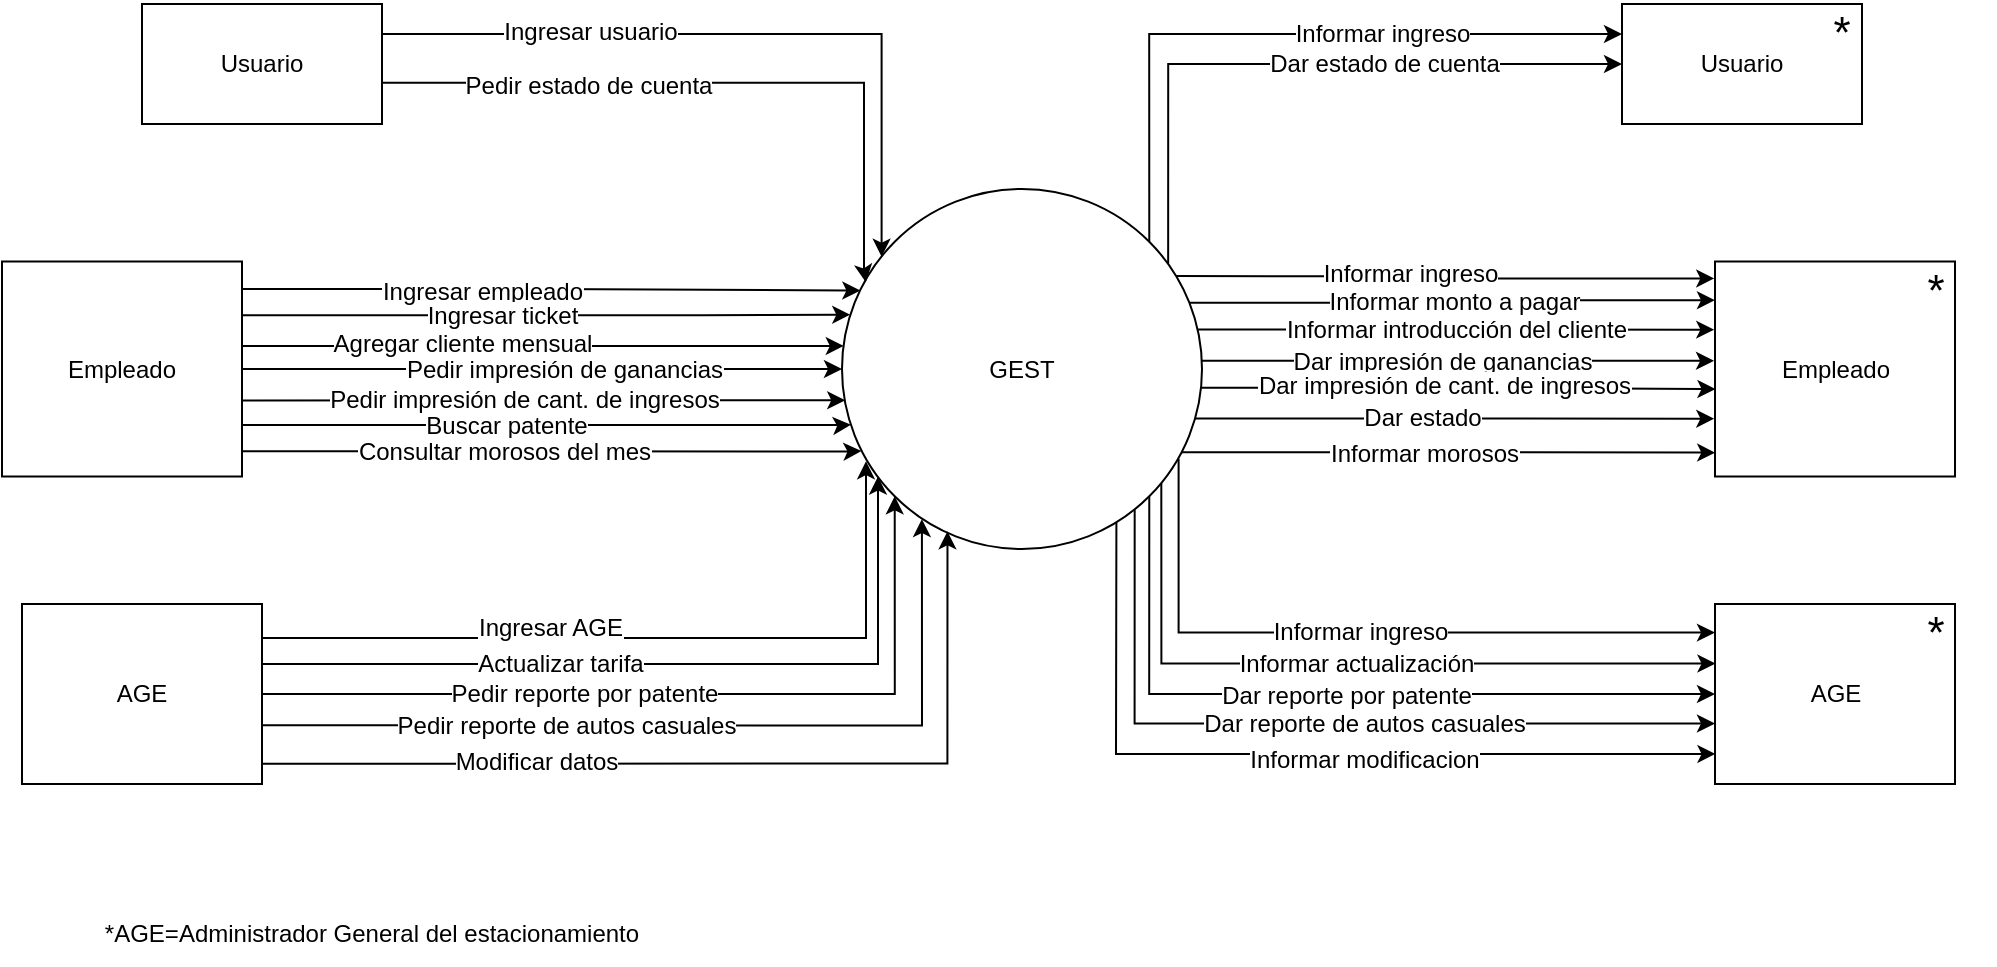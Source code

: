 <mxfile version="20.4.1" type="device"><diagram id="mj-sZGtwab-Zc2zMrdfX" name="Página-1"><mxGraphModel dx="1411" dy="1141" grid="1" gridSize="10" guides="1" tooltips="1" connect="1" arrows="1" fold="1" page="1" pageScale="1" pageWidth="827" pageHeight="1169" math="0" shadow="0"><root><mxCell id="0"/><mxCell id="1" parent="0"/><mxCell id="SJXuo39U6lnGnWkZsZ9y-58" value="Empleado" style="rounded=0;whiteSpace=wrap;html=1;" vertex="1" parent="1"><mxGeometry x="856.5" y="358.75" width="120" height="107.5" as="geometry"/></mxCell><mxCell id="SJXuo39U6lnGnWkZsZ9y-22" style="edgeStyle=orthogonalEdgeStyle;rounded=0;orthogonalLoop=1;jettySize=auto;html=1;exitX=1;exitY=0;exitDx=0;exitDy=0;entryX=0;entryY=0.25;entryDx=0;entryDy=0;fontSize=12;" edge="1" parent="1" source="SJXuo39U6lnGnWkZsZ9y-1" target="SJXuo39U6lnGnWkZsZ9y-8"><mxGeometry relative="1" as="geometry"><Array as="points"><mxPoint x="574" y="245"/></Array></mxGeometry></mxCell><mxCell id="SJXuo39U6lnGnWkZsZ9y-23" value="Informar ingreso" style="edgeLabel;html=1;align=center;verticalAlign=middle;resizable=0;points=[];fontSize=12;" vertex="1" connectable="0" parent="SJXuo39U6lnGnWkZsZ9y-22"><mxGeometry x="0.111" y="-1" relative="1" as="geometry"><mxPoint x="31" y="-1" as="offset"/></mxGeometry></mxCell><mxCell id="SJXuo39U6lnGnWkZsZ9y-24" style="edgeStyle=orthogonalEdgeStyle;rounded=0;orthogonalLoop=1;jettySize=auto;html=1;entryX=0;entryY=0.5;entryDx=0;entryDy=0;fontSize=12;exitX=0.906;exitY=0.213;exitDx=0;exitDy=0;exitPerimeter=0;" edge="1" parent="1" source="SJXuo39U6lnGnWkZsZ9y-1" target="SJXuo39U6lnGnWkZsZ9y-8"><mxGeometry relative="1" as="geometry"><Array as="points"><mxPoint x="583" y="260"/></Array></mxGeometry></mxCell><mxCell id="SJXuo39U6lnGnWkZsZ9y-25" value="Dar estado de cuenta" style="edgeLabel;html=1;align=center;verticalAlign=middle;resizable=0;points=[];fontSize=12;" vertex="1" connectable="0" parent="SJXuo39U6lnGnWkZsZ9y-24"><mxGeometry x="0.104" y="-2" relative="1" as="geometry"><mxPoint x="27" y="-2" as="offset"/></mxGeometry></mxCell><mxCell id="SJXuo39U6lnGnWkZsZ9y-28" style="edgeStyle=orthogonalEdgeStyle;rounded=0;orthogonalLoop=1;jettySize=auto;html=1;entryX=-0.003;entryY=0.079;entryDx=0;entryDy=0;fontSize=12;exitX=0.926;exitY=0.242;exitDx=0;exitDy=0;exitPerimeter=0;entryPerimeter=0;" edge="1" parent="1" source="SJXuo39U6lnGnWkZsZ9y-1" target="SJXuo39U6lnGnWkZsZ9y-58"><mxGeometry relative="1" as="geometry"><mxPoint x="856.5" y="385" as="targetPoint"/></mxGeometry></mxCell><mxCell id="SJXuo39U6lnGnWkZsZ9y-31" value="Informar ingreso" style="edgeLabel;html=1;align=center;verticalAlign=middle;resizable=0;points=[];fontSize=12;" vertex="1" connectable="0" parent="SJXuo39U6lnGnWkZsZ9y-28"><mxGeometry x="-0.135" y="1" relative="1" as="geometry"><mxPoint as="offset"/></mxGeometry></mxCell><mxCell id="SJXuo39U6lnGnWkZsZ9y-29" value="Informar monto a pagar" style="edgeStyle=orthogonalEdgeStyle;rounded=0;orthogonalLoop=1;jettySize=auto;html=1;fontSize=12;exitX=0.965;exitY=0.316;exitDx=0;exitDy=0;exitPerimeter=0;entryX=0;entryY=0.18;entryDx=0;entryDy=0;entryPerimeter=0;" edge="1" parent="1" source="SJXuo39U6lnGnWkZsZ9y-1" target="SJXuo39U6lnGnWkZsZ9y-58"><mxGeometry relative="1" as="geometry"><mxPoint x="850" y="377" as="targetPoint"/></mxGeometry></mxCell><mxCell id="SJXuo39U6lnGnWkZsZ9y-30" value="Informar introducción del cliente" style="edgeStyle=orthogonalEdgeStyle;rounded=0;orthogonalLoop=1;jettySize=auto;html=1;entryX=-0.003;entryY=0.317;entryDx=0;entryDy=0;fontSize=12;exitX=0.985;exitY=0.39;exitDx=0;exitDy=0;exitPerimeter=0;entryPerimeter=0;" edge="1" parent="1" source="SJXuo39U6lnGnWkZsZ9y-1" target="SJXuo39U6lnGnWkZsZ9y-58"><mxGeometry relative="1" as="geometry"><mxPoint x="856.5" y="435" as="targetPoint"/></mxGeometry></mxCell><mxCell id="SJXuo39U6lnGnWkZsZ9y-34" value="Dar reporte de autos casuales" style="edgeStyle=orthogonalEdgeStyle;rounded=0;orthogonalLoop=1;jettySize=auto;html=1;exitX=0.813;exitY=0.888;exitDx=0;exitDy=0;fontSize=12;exitPerimeter=0;entryX=0;entryY=0.664;entryDx=0;entryDy=0;entryPerimeter=0;" edge="1" parent="1" source="SJXuo39U6lnGnWkZsZ9y-1" target="SJXuo39U6lnGnWkZsZ9y-42"><mxGeometry x="0.119" relative="1" as="geometry"><mxPoint x="856" y="525" as="targetPoint"/><Array as="points"><mxPoint x="566" y="590"/></Array><mxPoint as="offset"/></mxGeometry></mxCell><mxCell id="SJXuo39U6lnGnWkZsZ9y-35" style="edgeStyle=orthogonalEdgeStyle;rounded=0;orthogonalLoop=1;jettySize=auto;html=1;exitX=1;exitY=1;exitDx=0;exitDy=0;entryX=0;entryY=0.5;entryDx=0;entryDy=0;fontSize=12;" edge="1" parent="1" source="SJXuo39U6lnGnWkZsZ9y-1" target="SJXuo39U6lnGnWkZsZ9y-42"><mxGeometry relative="1" as="geometry"><mxPoint x="856.5" y="505" as="targetPoint"/><Array as="points"><mxPoint x="574" y="575"/></Array></mxGeometry></mxCell><mxCell id="SJXuo39U6lnGnWkZsZ9y-47" value="Dar reporte por patente" style="edgeLabel;html=1;align=center;verticalAlign=middle;resizable=0;points=[];fontSize=12;" vertex="1" connectable="0" parent="SJXuo39U6lnGnWkZsZ9y-35"><mxGeometry x="0.034" y="-1" relative="1" as="geometry"><mxPoint as="offset"/></mxGeometry></mxCell><mxCell id="SJXuo39U6lnGnWkZsZ9y-43" style="edgeStyle=orthogonalEdgeStyle;rounded=0;orthogonalLoop=1;jettySize=auto;html=1;exitX=0.762;exitY=0.921;exitDx=0;exitDy=0;entryX=0.002;entryY=0.833;entryDx=0;entryDy=0;fontSize=12;exitPerimeter=0;entryPerimeter=0;" edge="1" parent="1" source="SJXuo39U6lnGnWkZsZ9y-1" target="SJXuo39U6lnGnWkZsZ9y-42"><mxGeometry relative="1" as="geometry"><Array as="points"><mxPoint x="557" y="490"/><mxPoint x="557" y="540"/></Array></mxGeometry></mxCell><mxCell id="SJXuo39U6lnGnWkZsZ9y-48" value="Informar modificacion" style="edgeLabel;html=1;align=center;verticalAlign=middle;resizable=0;points=[];fontSize=12;" vertex="1" connectable="0" parent="SJXuo39U6lnGnWkZsZ9y-43"><mxGeometry x="0.076" y="-3" relative="1" as="geometry"><mxPoint x="16" as="offset"/></mxGeometry></mxCell><mxCell id="SJXuo39U6lnGnWkZsZ9y-44" style="edgeStyle=orthogonalEdgeStyle;rounded=0;orthogonalLoop=1;jettySize=auto;html=1;entryX=0.002;entryY=0.331;entryDx=0;entryDy=0;entryPerimeter=0;fontSize=12;exitX=0.887;exitY=0.816;exitDx=0;exitDy=0;exitPerimeter=0;" edge="1" parent="1" source="SJXuo39U6lnGnWkZsZ9y-1" target="SJXuo39U6lnGnWkZsZ9y-42"><mxGeometry relative="1" as="geometry"><mxPoint x="580" y="475" as="sourcePoint"/><Array as="points"><mxPoint x="580" y="560"/></Array></mxGeometry></mxCell><mxCell id="SJXuo39U6lnGnWkZsZ9y-46" value="Informar actualización" style="edgeLabel;html=1;align=center;verticalAlign=middle;resizable=0;points=[];fontSize=12;" vertex="1" connectable="0" parent="SJXuo39U6lnGnWkZsZ9y-44"><mxGeometry x="0.017" relative="1" as="geometry"><mxPoint as="offset"/></mxGeometry></mxCell><mxCell id="SJXuo39U6lnGnWkZsZ9y-45" value="Informar ingreso" style="edgeStyle=orthogonalEdgeStyle;rounded=0;orthogonalLoop=1;jettySize=auto;html=1;exitX=0.935;exitY=0.749;exitDx=0;exitDy=0;entryX=0;entryY=0.159;entryDx=0;entryDy=0;entryPerimeter=0;fontSize=12;exitPerimeter=0;" edge="1" parent="1" source="SJXuo39U6lnGnWkZsZ9y-1" target="SJXuo39U6lnGnWkZsZ9y-42"><mxGeometry relative="1" as="geometry"><Array as="points"><mxPoint x="588" y="544"/></Array></mxGeometry></mxCell><mxCell id="SJXuo39U6lnGnWkZsZ9y-59" style="edgeStyle=orthogonalEdgeStyle;rounded=0;orthogonalLoop=1;jettySize=auto;html=1;entryX=-0.004;entryY=0.462;entryDx=0;entryDy=0;fontSize=12;exitX=0.998;exitY=0.477;exitDx=0;exitDy=0;exitPerimeter=0;entryPerimeter=0;" edge="1" parent="1" source="SJXuo39U6lnGnWkZsZ9y-1" target="SJXuo39U6lnGnWkZsZ9y-58"><mxGeometry relative="1" as="geometry"/></mxCell><mxCell id="SJXuo39U6lnGnWkZsZ9y-63" value="Dar impresión de ganancias" style="edgeLabel;html=1;align=center;verticalAlign=middle;resizable=0;points=[];fontSize=12;" vertex="1" connectable="0" parent="SJXuo39U6lnGnWkZsZ9y-59"><mxGeometry x="-0.18" relative="1" as="geometry"><mxPoint x="15" as="offset"/></mxGeometry></mxCell><mxCell id="SJXuo39U6lnGnWkZsZ9y-60" style="edgeStyle=orthogonalEdgeStyle;rounded=0;orthogonalLoop=1;jettySize=auto;html=1;entryX=0.002;entryY=0.593;entryDx=0;entryDy=0;entryPerimeter=0;fontSize=12;exitX=0.997;exitY=0.552;exitDx=0;exitDy=0;exitPerimeter=0;" edge="1" parent="1" source="SJXuo39U6lnGnWkZsZ9y-1" target="SJXuo39U6lnGnWkZsZ9y-58"><mxGeometry relative="1" as="geometry"><Array as="points"/></mxGeometry></mxCell><mxCell id="SJXuo39U6lnGnWkZsZ9y-64" value="Dar&amp;nbsp;impresión de cant. de ingresos" style="edgeLabel;html=1;align=center;verticalAlign=middle;resizable=0;points=[];fontSize=12;" vertex="1" connectable="0" parent="SJXuo39U6lnGnWkZsZ9y-60"><mxGeometry x="-0.125" y="1" relative="1" as="geometry"><mxPoint x="8" as="offset"/></mxGeometry></mxCell><mxCell id="SJXuo39U6lnGnWkZsZ9y-61" value="Dar estado" style="edgeStyle=orthogonalEdgeStyle;rounded=0;orthogonalLoop=1;jettySize=auto;html=1;entryX=-0.003;entryY=0.731;entryDx=0;entryDy=0;entryPerimeter=0;fontSize=12;" edge="1" parent="1" source="SJXuo39U6lnGnWkZsZ9y-1" target="SJXuo39U6lnGnWkZsZ9y-58"><mxGeometry x="-0.126" relative="1" as="geometry"><Array as="points"><mxPoint x="728" y="437"/></Array><mxPoint as="offset"/></mxGeometry></mxCell><mxCell id="SJXuo39U6lnGnWkZsZ9y-62" style="edgeStyle=orthogonalEdgeStyle;rounded=0;orthogonalLoop=1;jettySize=auto;html=1;entryX=0.001;entryY=0.889;entryDx=0;entryDy=0;entryPerimeter=0;fontSize=12;exitX=0.943;exitY=0.731;exitDx=0;exitDy=0;exitPerimeter=0;" edge="1" parent="1" source="SJXuo39U6lnGnWkZsZ9y-1" target="SJXuo39U6lnGnWkZsZ9y-58"><mxGeometry relative="1" as="geometry"/></mxCell><mxCell id="SJXuo39U6lnGnWkZsZ9y-65" value="Informar morosos" style="edgeLabel;html=1;align=center;verticalAlign=middle;resizable=0;points=[];fontSize=12;" vertex="1" connectable="0" parent="SJXuo39U6lnGnWkZsZ9y-62"><mxGeometry x="-0.125" y="-1" relative="1" as="geometry"><mxPoint x="4" as="offset"/></mxGeometry></mxCell><mxCell id="SJXuo39U6lnGnWkZsZ9y-1" value="GEST" style="ellipse;whiteSpace=wrap;html=1;aspect=fixed;" vertex="1" parent="1"><mxGeometry x="420" y="322.5" width="180" height="180" as="geometry"/></mxCell><mxCell id="SJXuo39U6lnGnWkZsZ9y-15" style="edgeStyle=orthogonalEdgeStyle;rounded=0;orthogonalLoop=1;jettySize=auto;html=1;fontSize=22;exitX=1;exitY=0.25;exitDx=0;exitDy=0;entryX=0.11;entryY=0.188;entryDx=0;entryDy=0;entryPerimeter=0;" edge="1" parent="1" source="SJXuo39U6lnGnWkZsZ9y-4" target="SJXuo39U6lnGnWkZsZ9y-1"><mxGeometry relative="1" as="geometry"><Array as="points"><mxPoint x="440" y="245"/></Array></mxGeometry></mxCell><mxCell id="SJXuo39U6lnGnWkZsZ9y-18" value="&lt;font style=&quot;font-size: 12px;&quot;&gt;Ingresar usuario&lt;/font&gt;" style="edgeLabel;html=1;align=center;verticalAlign=middle;resizable=0;points=[];fontSize=21;" vertex="1" connectable="0" parent="SJXuo39U6lnGnWkZsZ9y-15"><mxGeometry x="-0.209" y="3" relative="1" as="geometry"><mxPoint x="-39" y="-2" as="offset"/></mxGeometry></mxCell><mxCell id="SJXuo39U6lnGnWkZsZ9y-20" style="edgeStyle=orthogonalEdgeStyle;rounded=0;orthogonalLoop=1;jettySize=auto;html=1;entryX=0.066;entryY=0.259;entryDx=0;entryDy=0;entryPerimeter=0;fontSize=12;exitX=1.003;exitY=0.657;exitDx=0;exitDy=0;exitPerimeter=0;" edge="1" parent="1" source="SJXuo39U6lnGnWkZsZ9y-4" target="SJXuo39U6lnGnWkZsZ9y-1"><mxGeometry relative="1" as="geometry"><Array as="points"><mxPoint x="431" y="269"/><mxPoint x="431" y="363"/><mxPoint x="432" y="363"/></Array></mxGeometry></mxCell><mxCell id="SJXuo39U6lnGnWkZsZ9y-21" value="Pedir estado de cuenta" style="edgeLabel;html=1;align=center;verticalAlign=middle;resizable=0;points=[];fontSize=12;" vertex="1" connectable="0" parent="SJXuo39U6lnGnWkZsZ9y-20"><mxGeometry x="-0.147" y="-2" relative="1" as="geometry"><mxPoint x="-43" y="-1" as="offset"/></mxGeometry></mxCell><mxCell id="SJXuo39U6lnGnWkZsZ9y-4" value="Usuario" style="rounded=0;whiteSpace=wrap;html=1;" vertex="1" parent="1"><mxGeometry x="70" y="230" width="120" height="60" as="geometry"/></mxCell><mxCell id="SJXuo39U6lnGnWkZsZ9y-16" value="Ingresar empleado" style="edgeStyle=orthogonalEdgeStyle;rounded=0;orthogonalLoop=1;jettySize=auto;html=1;fontSize=12;exitX=0.999;exitY=0.128;exitDx=0;exitDy=0;entryX=0.051;entryY=0.282;entryDx=0;entryDy=0;entryPerimeter=0;exitPerimeter=0;" edge="1" parent="1" source="SJXuo39U6lnGnWkZsZ9y-5" target="SJXuo39U6lnGnWkZsZ9y-1"><mxGeometry x="-0.225" y="-1" relative="1" as="geometry"><mxPoint x="310" y="398" as="targetPoint"/><Array as="points"/><mxPoint as="offset"/></mxGeometry></mxCell><mxCell id="SJXuo39U6lnGnWkZsZ9y-26" value="Ingresar ticket" style="edgeStyle=orthogonalEdgeStyle;rounded=0;orthogonalLoop=1;jettySize=auto;html=1;fontSize=12;exitX=1;exitY=0.25;exitDx=0;exitDy=0;entryX=0.023;entryY=0.349;entryDx=0;entryDy=0;entryPerimeter=0;" edge="1" parent="1" source="SJXuo39U6lnGnWkZsZ9y-5" target="SJXuo39U6lnGnWkZsZ9y-1"><mxGeometry x="-0.145" relative="1" as="geometry"><mxPoint x="400" y="380" as="targetPoint"/><Array as="points"><mxPoint x="350" y="385"/><mxPoint x="350" y="385"/></Array><mxPoint as="offset"/></mxGeometry></mxCell><mxCell id="SJXuo39U6lnGnWkZsZ9y-27" value="Agregar cliente mensual" style="edgeStyle=orthogonalEdgeStyle;rounded=0;orthogonalLoop=1;jettySize=auto;html=1;exitX=1.003;exitY=0.393;exitDx=0;exitDy=0;entryX=0.005;entryY=0.436;entryDx=0;entryDy=0;entryPerimeter=0;fontSize=12;exitPerimeter=0;" edge="1" parent="1" source="SJXuo39U6lnGnWkZsZ9y-5" target="SJXuo39U6lnGnWkZsZ9y-1"><mxGeometry x="-0.27" y="1" relative="1" as="geometry"><Array as="points"/><mxPoint as="offset"/></mxGeometry></mxCell><mxCell id="SJXuo39U6lnGnWkZsZ9y-49" style="edgeStyle=orthogonalEdgeStyle;rounded=0;orthogonalLoop=1;jettySize=auto;html=1;entryX=0;entryY=0.5;entryDx=0;entryDy=0;fontSize=12;exitX=1;exitY=0.5;exitDx=0;exitDy=0;" edge="1" parent="1" source="SJXuo39U6lnGnWkZsZ9y-5" target="SJXuo39U6lnGnWkZsZ9y-1"><mxGeometry relative="1" as="geometry"><Array as="points"><mxPoint x="250" y="412"/><mxPoint x="420" y="413"/></Array></mxGeometry></mxCell><mxCell id="SJXuo39U6lnGnWkZsZ9y-51" value="Pedir impresión de ganancias" style="edgeLabel;html=1;align=center;verticalAlign=middle;resizable=0;points=[];fontSize=12;labelBackgroundColor=default;" vertex="1" connectable="0" parent="SJXuo39U6lnGnWkZsZ9y-49"><mxGeometry x="-0.151" y="-2" relative="1" as="geometry"><mxPoint x="33" y="-2" as="offset"/></mxGeometry></mxCell><mxCell id="SJXuo39U6lnGnWkZsZ9y-52" style="edgeStyle=orthogonalEdgeStyle;rounded=0;orthogonalLoop=1;jettySize=auto;html=1;entryX=0.009;entryY=0.587;entryDx=0;entryDy=0;entryPerimeter=0;fontSize=12;exitX=0.998;exitY=0.646;exitDx=0;exitDy=0;exitPerimeter=0;" edge="1" parent="1" source="SJXuo39U6lnGnWkZsZ9y-5" target="SJXuo39U6lnGnWkZsZ9y-1"><mxGeometry relative="1" as="geometry"><Array as="points"/></mxGeometry></mxCell><mxCell id="SJXuo39U6lnGnWkZsZ9y-53" value="Pedir impresión de cant. de ingresos" style="edgeLabel;html=1;align=center;verticalAlign=middle;resizable=0;points=[];fontSize=12;" vertex="1" connectable="0" parent="SJXuo39U6lnGnWkZsZ9y-52"><mxGeometry x="-0.222" y="-1" relative="1" as="geometry"><mxPoint x="23" y="-1" as="offset"/></mxGeometry></mxCell><mxCell id="SJXuo39U6lnGnWkZsZ9y-54" style="edgeStyle=orthogonalEdgeStyle;rounded=0;orthogonalLoop=1;jettySize=auto;html=1;exitX=1;exitY=0.76;exitDx=0;exitDy=0;fontSize=12;exitPerimeter=0;entryX=0.025;entryY=0.655;entryDx=0;entryDy=0;entryPerimeter=0;" edge="1" parent="1" source="SJXuo39U6lnGnWkZsZ9y-5" target="SJXuo39U6lnGnWkZsZ9y-1"><mxGeometry relative="1" as="geometry"><mxPoint x="423" y="440" as="targetPoint"/><Array as="points"><mxPoint x="423" y="441"/></Array></mxGeometry></mxCell><mxCell id="SJXuo39U6lnGnWkZsZ9y-55" value="Buscar patente" style="edgeLabel;html=1;align=center;verticalAlign=middle;resizable=0;points=[];fontSize=12;" vertex="1" connectable="0" parent="SJXuo39U6lnGnWkZsZ9y-54"><mxGeometry x="-0.329" y="2" relative="1" as="geometry"><mxPoint x="30" y="2" as="offset"/></mxGeometry></mxCell><mxCell id="SJXuo39U6lnGnWkZsZ9y-56" style="edgeStyle=orthogonalEdgeStyle;rounded=0;orthogonalLoop=1;jettySize=auto;html=1;exitX=1;exitY=0.883;exitDx=0;exitDy=0;entryX=0.054;entryY=0.728;entryDx=0;entryDy=0;entryPerimeter=0;fontSize=12;exitPerimeter=0;" edge="1" parent="1" source="SJXuo39U6lnGnWkZsZ9y-5" target="SJXuo39U6lnGnWkZsZ9y-1"><mxGeometry relative="1" as="geometry"><Array as="points"><mxPoint x="425" y="454"/></Array></mxGeometry></mxCell><mxCell id="SJXuo39U6lnGnWkZsZ9y-57" value="Consultar morosos del mes" style="edgeLabel;html=1;align=center;verticalAlign=middle;resizable=0;points=[];fontSize=12;" vertex="1" connectable="0" parent="SJXuo39U6lnGnWkZsZ9y-56"><mxGeometry x="-0.203" relative="1" as="geometry"><mxPoint x="7" as="offset"/></mxGeometry></mxCell><mxCell id="SJXuo39U6lnGnWkZsZ9y-5" value="Empleado" style="rounded=0;whiteSpace=wrap;html=1;" vertex="1" parent="1"><mxGeometry y="358.75" width="120" height="107.5" as="geometry"/></mxCell><mxCell id="SJXuo39U6lnGnWkZsZ9y-17" style="edgeStyle=orthogonalEdgeStyle;rounded=0;orthogonalLoop=1;jettySize=auto;html=1;entryX=0.065;entryY=0.756;entryDx=0;entryDy=0;entryPerimeter=0;fontSize=22;exitX=0.997;exitY=0.189;exitDx=0;exitDy=0;exitPerimeter=0;" edge="1" parent="1" source="SJXuo39U6lnGnWkZsZ9y-6" target="SJXuo39U6lnGnWkZsZ9y-1"><mxGeometry relative="1" as="geometry"><Array as="points"><mxPoint x="432" y="547"/><mxPoint x="432" y="459"/></Array></mxGeometry></mxCell><mxCell id="SJXuo39U6lnGnWkZsZ9y-19" value="Ingresar AGE" style="edgeLabel;html=1;align=center;verticalAlign=middle;resizable=0;points=[];fontSize=12;" vertex="1" connectable="0" parent="SJXuo39U6lnGnWkZsZ9y-17"><mxGeometry x="-0.268" y="-2" relative="1" as="geometry"><mxPoint x="1" y="-7" as="offset"/></mxGeometry></mxCell><mxCell id="SJXuo39U6lnGnWkZsZ9y-32" style="edgeStyle=orthogonalEdgeStyle;rounded=0;orthogonalLoop=1;jettySize=auto;html=1;entryX=0.101;entryY=0.799;entryDx=0;entryDy=0;entryPerimeter=0;fontSize=12;" edge="1" parent="1" target="SJXuo39U6lnGnWkZsZ9y-1"><mxGeometry relative="1" as="geometry"><mxPoint x="130" y="560" as="sourcePoint"/><Array as="points"><mxPoint x="438" y="560"/><mxPoint x="438" y="466"/></Array></mxGeometry></mxCell><mxCell id="SJXuo39U6lnGnWkZsZ9y-33" value="Actualizar tarifa" style="edgeLabel;html=1;align=center;verticalAlign=middle;resizable=0;points=[];fontSize=12;" vertex="1" connectable="0" parent="SJXuo39U6lnGnWkZsZ9y-32"><mxGeometry x="-0.262" relative="1" as="geometry"><mxPoint as="offset"/></mxGeometry></mxCell><mxCell id="SJXuo39U6lnGnWkZsZ9y-36" style="edgeStyle=orthogonalEdgeStyle;rounded=0;orthogonalLoop=1;jettySize=auto;html=1;exitX=1;exitY=0.5;exitDx=0;exitDy=0;entryX=0;entryY=1;entryDx=0;entryDy=0;fontSize=12;" edge="1" parent="1" source="SJXuo39U6lnGnWkZsZ9y-6" target="SJXuo39U6lnGnWkZsZ9y-1"><mxGeometry relative="1" as="geometry"><Array as="points"><mxPoint x="446" y="575"/></Array></mxGeometry></mxCell><mxCell id="SJXuo39U6lnGnWkZsZ9y-37" value="Pedir reporte por patente" style="edgeLabel;html=1;align=center;verticalAlign=middle;resizable=0;points=[];fontSize=12;" vertex="1" connectable="0" parent="SJXuo39U6lnGnWkZsZ9y-36"><mxGeometry x="-0.187" relative="1" as="geometry"><mxPoint x="-8" as="offset"/></mxGeometry></mxCell><mxCell id="SJXuo39U6lnGnWkZsZ9y-38" style="edgeStyle=orthogonalEdgeStyle;rounded=0;orthogonalLoop=1;jettySize=auto;html=1;entryX=0.222;entryY=0.917;entryDx=0;entryDy=0;entryPerimeter=0;fontSize=12;exitX=0.999;exitY=0.674;exitDx=0;exitDy=0;exitPerimeter=0;" edge="1" parent="1" source="SJXuo39U6lnGnWkZsZ9y-6" target="SJXuo39U6lnGnWkZsZ9y-1"><mxGeometry relative="1" as="geometry"><Array as="points"><mxPoint x="460" y="591"/></Array></mxGeometry></mxCell><mxCell id="SJXuo39U6lnGnWkZsZ9y-39" value="Pedir reporte de autos casuales" style="edgeLabel;html=1;align=center;verticalAlign=middle;resizable=0;points=[];fontSize=12;" vertex="1" connectable="0" parent="SJXuo39U6lnGnWkZsZ9y-38"><mxGeometry x="-0.386" relative="1" as="geometry"><mxPoint x="19" as="offset"/></mxGeometry></mxCell><mxCell id="SJXuo39U6lnGnWkZsZ9y-40" style="edgeStyle=orthogonalEdgeStyle;rounded=0;orthogonalLoop=1;jettySize=auto;html=1;entryX=0.293;entryY=0.951;entryDx=0;entryDy=0;entryPerimeter=0;fontSize=12;exitX=0.996;exitY=0.887;exitDx=0;exitDy=0;exitPerimeter=0;" edge="1" parent="1" source="SJXuo39U6lnGnWkZsZ9y-6" target="SJXuo39U6lnGnWkZsZ9y-1"><mxGeometry relative="1" as="geometry"><mxPoint x="240" y="615" as="sourcePoint"/><Array as="points"><mxPoint x="473" y="610"/></Array></mxGeometry></mxCell><mxCell id="SJXuo39U6lnGnWkZsZ9y-41" value="Modificar datos" style="edgeLabel;html=1;align=center;verticalAlign=middle;resizable=0;points=[];fontSize=12;" vertex="1" connectable="0" parent="SJXuo39U6lnGnWkZsZ9y-40"><mxGeometry x="-0.401" y="1" relative="1" as="geometry"><mxPoint as="offset"/></mxGeometry></mxCell><mxCell id="SJXuo39U6lnGnWkZsZ9y-6" value="AGE" style="rounded=0;whiteSpace=wrap;html=1;" vertex="1" parent="1"><mxGeometry x="10" y="530" width="120" height="90" as="geometry"/></mxCell><mxCell id="SJXuo39U6lnGnWkZsZ9y-7" value="*AGE=Administrador General del estacionamiento" style="text;html=1;strokeColor=none;fillColor=none;align=center;verticalAlign=middle;whiteSpace=wrap;rounded=0;" vertex="1" parent="1"><mxGeometry x="10" y="680" width="350" height="30" as="geometry"/></mxCell><mxCell id="SJXuo39U6lnGnWkZsZ9y-8" value="Usuario" style="rounded=0;whiteSpace=wrap;html=1;" vertex="1" parent="1"><mxGeometry x="810" y="230" width="120" height="60" as="geometry"/></mxCell><mxCell id="SJXuo39U6lnGnWkZsZ9y-11" value="&lt;font style=&quot;font-size: 22px;&quot;&gt;*&lt;/font&gt;" style="text;html=1;strokeColor=none;fillColor=none;align=center;verticalAlign=middle;whiteSpace=wrap;rounded=0;" vertex="1" parent="1"><mxGeometry x="890" y="230" width="60" height="30" as="geometry"/></mxCell><mxCell id="SJXuo39U6lnGnWkZsZ9y-12" value="&lt;font style=&quot;font-size: 22px;&quot;&gt;*&lt;/font&gt;" style="text;html=1;strokeColor=none;fillColor=none;align=center;verticalAlign=middle;whiteSpace=wrap;rounded=0;" vertex="1" parent="1"><mxGeometry x="936.5" y="358.75" width="60" height="30" as="geometry"/></mxCell><mxCell id="SJXuo39U6lnGnWkZsZ9y-42" value="AGE" style="rounded=0;whiteSpace=wrap;html=1;" vertex="1" parent="1"><mxGeometry x="856.5" y="530" width="120" height="90" as="geometry"/></mxCell><mxCell id="SJXuo39U6lnGnWkZsZ9y-13" value="&lt;font style=&quot;font-size: 22px;&quot;&gt;*&lt;/font&gt;" style="text;html=1;strokeColor=none;fillColor=none;align=center;verticalAlign=middle;whiteSpace=wrap;rounded=0;" vertex="1" parent="1"><mxGeometry x="936.5" y="530" width="60" height="30" as="geometry"/></mxCell></root></mxGraphModel></diagram></mxfile>